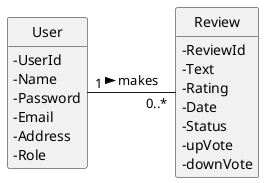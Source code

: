 @startuml
'https://plantuml.com/sequence-diagram

skinparam classAttributeIconSize 0
hide circle
hide methods

class User{
-UserId
-Name
-Password
-Email
-Address
-Role
}

class Review{
-ReviewId
-Text
-Rating
-Date
-Status
-upVote
-downVote
}

User "1" -right-- "0..*" Review: makes  >
@enduml
